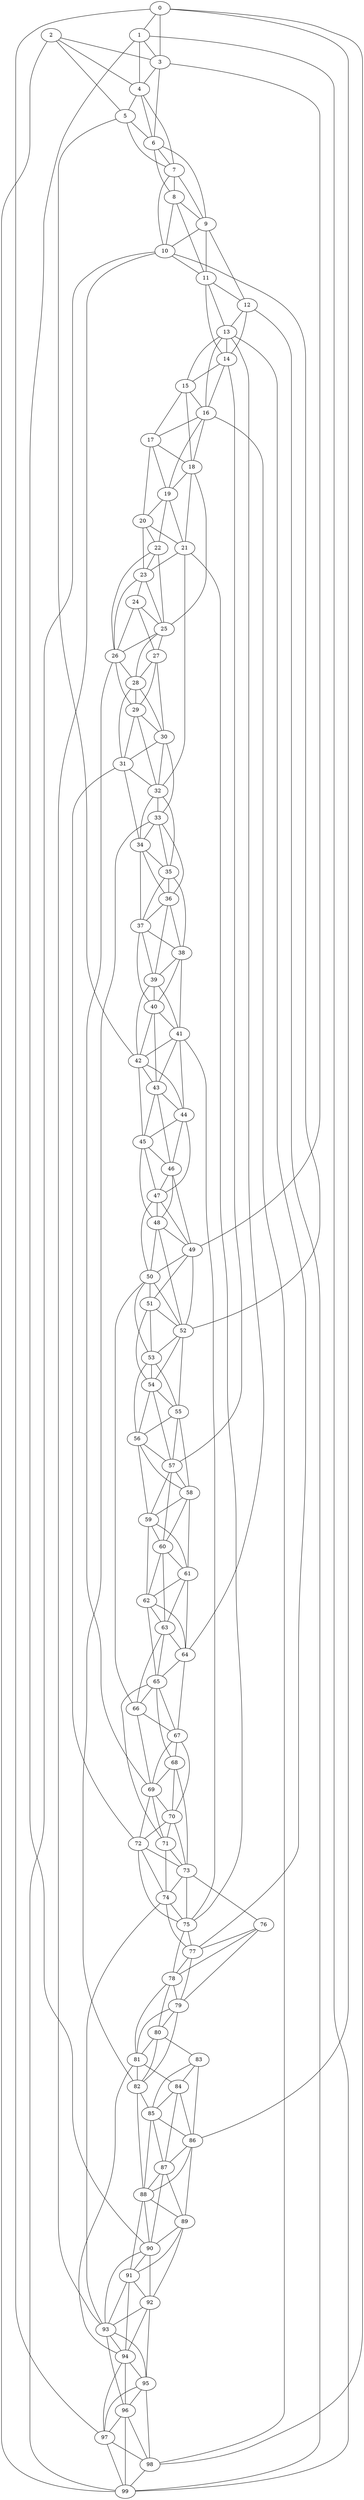 strict graph "watts_strogatz_graph(100,6,0.1)" {
0;
1;
2;
3;
4;
5;
6;
7;
8;
9;
10;
11;
12;
13;
14;
15;
16;
17;
18;
19;
20;
21;
22;
23;
24;
25;
26;
27;
28;
29;
30;
31;
32;
33;
34;
35;
36;
37;
38;
39;
40;
41;
42;
43;
44;
45;
46;
47;
48;
49;
50;
51;
52;
53;
54;
55;
56;
57;
58;
59;
60;
61;
62;
63;
64;
65;
66;
67;
68;
69;
70;
71;
72;
73;
74;
75;
76;
77;
78;
79;
80;
81;
82;
83;
84;
85;
86;
87;
88;
89;
90;
91;
92;
93;
94;
95;
96;
97;
98;
99;
0 -- 1  [is_available=True, prob="0.871526261147"];
0 -- 3  [is_available=True, prob="1.0"];
0 -- 97  [is_available=True, prob="0.126216023681"];
0 -- 98  [is_available=True, prob="1.0"];
0 -- 86  [is_available=True, prob="0.941303617983"];
1 -- 99  [is_available=True, prob="0.89212858409"];
1 -- 4  [is_available=True, prob="0.0995966564233"];
1 -- 3  [is_available=True, prob="0.554445446725"];
1 -- 90  [is_available=True, prob="0.417833126744"];
2 -- 3  [is_available=True, prob="0.505295596314"];
2 -- 4  [is_available=True, prob="0.884861824619"];
2 -- 5  [is_available=True, prob="1.0"];
2 -- 99  [is_available=True, prob="1.0"];
3 -- 4  [is_available=True, prob="1.0"];
3 -- 6  [is_available=True, prob="0.243211653092"];
3 -- 49  [is_available=True, prob="0.736962210886"];
4 -- 5  [is_available=True, prob="0.642635053651"];
4 -- 6  [is_available=True, prob="0.416614551243"];
4 -- 7  [is_available=True, prob="0.893902355393"];
5 -- 6  [is_available=True, prob="0.508031031984"];
5 -- 7  [is_available=True, prob="1.0"];
5 -- 42  [is_available=True, prob="0.56772891726"];
6 -- 7  [is_available=True, prob="0.0832754494998"];
6 -- 8  [is_available=True, prob="0.662001561775"];
6 -- 9  [is_available=True, prob="0.580804086985"];
7 -- 8  [is_available=True, prob="0.702707345065"];
7 -- 9  [is_available=True, prob="1.0"];
7 -- 10  [is_available=True, prob="1.0"];
8 -- 9  [is_available=True, prob="0.0403819906823"];
8 -- 10  [is_available=True, prob="0.498404673352"];
8 -- 11  [is_available=True, prob="0.716980157844"];
9 -- 10  [is_available=True, prob="0.465453349057"];
9 -- 11  [is_available=True, prob="0.0193119065851"];
9 -- 12  [is_available=True, prob="1.0"];
10 -- 99  [is_available=True, prob="0.8418539815"];
10 -- 11  [is_available=True, prob="0.493366196885"];
10 -- 52  [is_available=True, prob="0.883458379329"];
10 -- 93  [is_available=True, prob="0.172714849125"];
11 -- 12  [is_available=True, prob="0.552502367672"];
11 -- 13  [is_available=True, prob="0.314622958189"];
11 -- 14  [is_available=True, prob="0.144353210968"];
12 -- 99  [is_available=True, prob="1.0"];
12 -- 13  [is_available=True, prob="0.169261152021"];
12 -- 14  [is_available=True, prob="1.0"];
13 -- 64  [is_available=True, prob="1.0"];
13 -- 77  [is_available=True, prob="0.887444997412"];
13 -- 14  [is_available=True, prob="0.217815937569"];
13 -- 15  [is_available=True, prob="1.0"];
13 -- 16  [is_available=True, prob="0.658862106803"];
14 -- 15  [is_available=True, prob="0.527872402824"];
14 -- 16  [is_available=True, prob="0.902537090208"];
14 -- 57  [is_available=True, prob="0.0849548699349"];
15 -- 16  [is_available=True, prob="0.408160942977"];
15 -- 17  [is_available=True, prob="0.657722428873"];
15 -- 18  [is_available=True, prob="0.39335973813"];
16 -- 98  [is_available=True, prob="0.353782039538"];
16 -- 17  [is_available=True, prob="0.397919589834"];
16 -- 18  [is_available=True, prob="0.818302777431"];
16 -- 19  [is_available=True, prob="0.152034985878"];
17 -- 18  [is_available=True, prob="0.114798370288"];
17 -- 19  [is_available=True, prob="0.524148418893"];
17 -- 20  [is_available=True, prob="0.0657713494604"];
18 -- 19  [is_available=True, prob="1.0"];
18 -- 21  [is_available=True, prob="0.817960689017"];
18 -- 25  [is_available=True, prob="1.0"];
19 -- 20  [is_available=True, prob="0.781710559719"];
19 -- 21  [is_available=True, prob="0.393805845106"];
19 -- 22  [is_available=True, prob="0.449918784338"];
20 -- 21  [is_available=True, prob="0.19724312545"];
20 -- 22  [is_available=True, prob="0.700308097712"];
20 -- 23  [is_available=True, prob="1.0"];
21 -- 32  [is_available=True, prob="0.0138029534389"];
21 -- 75  [is_available=True, prob="1.0"];
21 -- 23  [is_available=True, prob="0.948898937391"];
22 -- 23  [is_available=True, prob="0.633796702651"];
22 -- 25  [is_available=True, prob="0.591530585883"];
22 -- 26  [is_available=True, prob="1.0"];
23 -- 24  [is_available=True, prob="0.0759559035769"];
23 -- 25  [is_available=True, prob="0.762103829351"];
23 -- 26  [is_available=True, prob="1.0"];
24 -- 25  [is_available=True, prob="1.0"];
24 -- 26  [is_available=True, prob="0.507673741843"];
24 -- 27  [is_available=True, prob="0.0694419906885"];
25 -- 26  [is_available=True, prob="0.274929255986"];
25 -- 27  [is_available=True, prob="1.0"];
25 -- 28  [is_available=True, prob="0.18456935933"];
26 -- 69  [is_available=True, prob="0.425197179835"];
26 -- 28  [is_available=True, prob="0.585410871289"];
26 -- 29  [is_available=True, prob="1.0"];
27 -- 28  [is_available=True, prob="0.866957296514"];
27 -- 29  [is_available=True, prob="0.0896783318343"];
27 -- 30  [is_available=True, prob="0.410867651531"];
28 -- 29  [is_available=True, prob="0.378607694554"];
28 -- 30  [is_available=True, prob="1.0"];
28 -- 31  [is_available=True, prob="0.502740341269"];
29 -- 32  [is_available=True, prob="0.468052936439"];
29 -- 30  [is_available=True, prob="1.0"];
29 -- 31  [is_available=True, prob="0.955362066858"];
30 -- 32  [is_available=True, prob="0.692379092179"];
30 -- 33  [is_available=True, prob="0.890815634724"];
30 -- 31  [is_available=True, prob="0.900760062152"];
31 -- 32  [is_available=True, prob="1.0"];
31 -- 34  [is_available=True, prob="1.0"];
31 -- 72  [is_available=True, prob="0.488689594008"];
32 -- 33  [is_available=True, prob="0.0815413800609"];
32 -- 34  [is_available=True, prob="0.724645589338"];
32 -- 35  [is_available=True, prob="0.456845028731"];
33 -- 34  [is_available=True, prob="0.506159091375"];
33 -- 35  [is_available=True, prob="0.981713852965"];
33 -- 36  [is_available=True, prob="0.528808695107"];
33 -- 82  [is_available=True, prob="0.941233760063"];
34 -- 35  [is_available=True, prob="0.584872135628"];
34 -- 36  [is_available=True, prob="1.0"];
34 -- 37  [is_available=True, prob="0.469980308442"];
35 -- 36  [is_available=True, prob="0.640051149906"];
35 -- 37  [is_available=True, prob="0.0448405382096"];
35 -- 38  [is_available=True, prob="1.0"];
36 -- 37  [is_available=True, prob="0.836643447558"];
36 -- 38  [is_available=True, prob="0.436063934821"];
36 -- 39  [is_available=True, prob="0.869160661402"];
37 -- 38  [is_available=True, prob="1.0"];
37 -- 39  [is_available=True, prob="0.174077192955"];
37 -- 40  [is_available=True, prob="0.14031717559"];
38 -- 39  [is_available=True, prob="0.33807436122"];
38 -- 40  [is_available=True, prob="1.0"];
38 -- 41  [is_available=True, prob="0.400183224238"];
39 -- 40  [is_available=True, prob="0.946416533816"];
39 -- 41  [is_available=True, prob="1.0"];
39 -- 42  [is_available=True, prob="1.0"];
40 -- 41  [is_available=True, prob="0.00402309011948"];
40 -- 42  [is_available=True, prob="0.675719731273"];
40 -- 43  [is_available=True, prob="0.0202339134073"];
41 -- 75  [is_available=True, prob="0.195269558484"];
41 -- 42  [is_available=True, prob="0.149239490209"];
41 -- 43  [is_available=True, prob="0.58162689287"];
41 -- 44  [is_available=True, prob="0.850068907607"];
42 -- 43  [is_available=True, prob="0.166321670353"];
42 -- 44  [is_available=True, prob="0.887456357718"];
42 -- 45  [is_available=True, prob="1.0"];
43 -- 44  [is_available=True, prob="0.448230220004"];
43 -- 45  [is_available=True, prob="0.537007589317"];
43 -- 46  [is_available=True, prob="0.914843110901"];
44 -- 45  [is_available=True, prob="0.0294167371819"];
44 -- 46  [is_available=True, prob="0.630460724481"];
44 -- 47  [is_available=True, prob="0.0670925600004"];
45 -- 46  [is_available=True, prob="0.204823816511"];
45 -- 47  [is_available=True, prob="0.407458878923"];
45 -- 48  [is_available=True, prob="1.0"];
46 -- 47  [is_available=True, prob="0.983392708001"];
46 -- 48  [is_available=True, prob="1.0"];
46 -- 49  [is_available=True, prob="0.233587511268"];
47 -- 48  [is_available=True, prob="0.444665966452"];
47 -- 49  [is_available=True, prob="0.634413244708"];
47 -- 50  [is_available=True, prob="0.713182812108"];
48 -- 49  [is_available=True, prob="0.348294336781"];
48 -- 50  [is_available=True, prob="0.0601745485467"];
48 -- 52  [is_available=True, prob="0.983894200492"];
49 -- 50  [is_available=True, prob="0.980346965916"];
49 -- 51  [is_available=True, prob="0.419832813326"];
49 -- 52  [is_available=True, prob="0.391641746375"];
50 -- 66  [is_available=True, prob="0.303125576066"];
50 -- 51  [is_available=True, prob="0.0571931447353"];
50 -- 52  [is_available=True, prob="0.317123301172"];
50 -- 53  [is_available=True, prob="0.530485876332"];
51 -- 52  [is_available=True, prob="0.158940325111"];
51 -- 53  [is_available=True, prob="0.924341133811"];
51 -- 54  [is_available=True, prob="1.0"];
52 -- 53  [is_available=True, prob="0.426162555819"];
52 -- 54  [is_available=True, prob="0.0758400876569"];
52 -- 55  [is_available=True, prob="1.0"];
53 -- 54  [is_available=True, prob="0.830524365736"];
53 -- 55  [is_available=True, prob="0.895082109474"];
53 -- 56  [is_available=True, prob="1.0"];
54 -- 55  [is_available=True, prob="0.175345874617"];
54 -- 56  [is_available=True, prob="0.854422569461"];
54 -- 57  [is_available=True, prob="0.63025680599"];
55 -- 56  [is_available=True, prob="0.64984627396"];
55 -- 57  [is_available=True, prob="0.627736690897"];
55 -- 58  [is_available=True, prob="0.807145004938"];
56 -- 57  [is_available=True, prob="0.105699681218"];
56 -- 58  [is_available=True, prob="0.552829834514"];
56 -- 59  [is_available=True, prob="0.582558990895"];
57 -- 58  [is_available=True, prob="0.783219668395"];
57 -- 59  [is_available=True, prob="1.0"];
57 -- 60  [is_available=True, prob="0.112959186348"];
58 -- 59  [is_available=True, prob="0.168507271037"];
58 -- 60  [is_available=True, prob="0.301708191867"];
58 -- 61  [is_available=True, prob="0.0359160127275"];
59 -- 60  [is_available=True, prob="0.369644005282"];
59 -- 61  [is_available=True, prob="1.0"];
59 -- 62  [is_available=True, prob="0.35545865989"];
60 -- 61  [is_available=True, prob="0.808949305718"];
60 -- 62  [is_available=True, prob="0.143897864227"];
60 -- 63  [is_available=True, prob="1.0"];
61 -- 64  [is_available=True, prob="1.0"];
61 -- 62  [is_available=True, prob="0.708880961017"];
61 -- 63  [is_available=True, prob="0.910151814083"];
62 -- 64  [is_available=True, prob="0.516722860464"];
62 -- 65  [is_available=True, prob="0.288801046768"];
62 -- 63  [is_available=True, prob="0.623343299137"];
63 -- 64  [is_available=True, prob="0.965316977458"];
63 -- 65  [is_available=True, prob="0.895210286316"];
63 -- 66  [is_available=True, prob="0.0898941721526"];
64 -- 65  [is_available=True, prob="0.568861149936"];
64 -- 67  [is_available=True, prob="0.753650389856"];
65 -- 66  [is_available=True, prob="1.0"];
65 -- 67  [is_available=True, prob="0.346906822989"];
65 -- 68  [is_available=True, prob="0.360563782254"];
65 -- 71  [is_available=True, prob="0.450904039097"];
66 -- 67  [is_available=True, prob="0.161412508724"];
66 -- 69  [is_available=True, prob="0.220282443134"];
67 -- 68  [is_available=True, prob="0.938680502083"];
67 -- 69  [is_available=True, prob="1.0"];
67 -- 70  [is_available=True, prob="0.582079382254"];
68 -- 69  [is_available=True, prob="0.719537409951"];
68 -- 70  [is_available=True, prob="0.915918598829"];
68 -- 73  [is_available=True, prob="0.28321655283"];
69 -- 70  [is_available=True, prob="0.0367455088514"];
69 -- 71  [is_available=True, prob="0.555647309755"];
69 -- 72  [is_available=True, prob="0.707616715207"];
70 -- 71  [is_available=True, prob="0.564224705907"];
70 -- 72  [is_available=True, prob="0.161612002552"];
70 -- 73  [is_available=True, prob="0.860978728848"];
71 -- 73  [is_available=True, prob="0.949636685715"];
71 -- 74  [is_available=True, prob="1.0"];
72 -- 73  [is_available=True, prob="0.0249793332108"];
72 -- 74  [is_available=True, prob="0.786761041691"];
72 -- 75  [is_available=True, prob="0.0825462939356"];
73 -- 74  [is_available=True, prob="1.0"];
73 -- 75  [is_available=True, prob="0.172648806457"];
73 -- 76  [is_available=True, prob="0.083127261708"];
74 -- 75  [is_available=True, prob="1.0"];
74 -- 77  [is_available=True, prob="1.0"];
74 -- 93  [is_available=True, prob="0.427066691719"];
75 -- 77  [is_available=True, prob="0.745633268619"];
75 -- 78  [is_available=True, prob="0.876729757365"];
76 -- 77  [is_available=True, prob="0.211739066521"];
76 -- 78  [is_available=True, prob="0.597323009855"];
76 -- 79  [is_available=True, prob="1.0"];
77 -- 78  [is_available=True, prob="0.0145801621591"];
77 -- 79  [is_available=True, prob="0.669285272457"];
78 -- 79  [is_available=True, prob="0.673886968184"];
78 -- 80  [is_available=True, prob="1.0"];
78 -- 81  [is_available=True, prob="0.526949838417"];
79 -- 80  [is_available=True, prob="1.0"];
79 -- 81  [is_available=True, prob="0.154516530772"];
79 -- 82  [is_available=True, prob="0.833028436878"];
80 -- 81  [is_available=True, prob="0.18536404057"];
80 -- 82  [is_available=True, prob="0.80386381383"];
80 -- 83  [is_available=True, prob="0.553123155647"];
81 -- 82  [is_available=True, prob="0.305244687878"];
81 -- 84  [is_available=True, prob="0.738108670214"];
81 -- 94  [is_available=True, prob="1.0"];
82 -- 85  [is_available=True, prob="0.45219770855"];
82 -- 88  [is_available=True, prob="1.0"];
83 -- 84  [is_available=True, prob="1.0"];
83 -- 85  [is_available=True, prob="0.300771101377"];
83 -- 86  [is_available=True, prob="0.518848029898"];
84 -- 85  [is_available=True, prob="0.374633788026"];
84 -- 86  [is_available=True, prob="0.891643032495"];
84 -- 87  [is_available=True, prob="0.466285638769"];
85 -- 86  [is_available=True, prob="0.585495028407"];
85 -- 87  [is_available=True, prob="1.0"];
85 -- 88  [is_available=True, prob="0.293966103383"];
86 -- 87  [is_available=True, prob="0.397608778137"];
86 -- 88  [is_available=True, prob="1.0"];
86 -- 89  [is_available=True, prob="1.0"];
87 -- 88  [is_available=True, prob="0.562366204929"];
87 -- 89  [is_available=True, prob="0.234224670325"];
87 -- 90  [is_available=True, prob="1.0"];
88 -- 89  [is_available=True, prob="0.469237598522"];
88 -- 90  [is_available=True, prob="0.234904125103"];
88 -- 91  [is_available=True, prob="1.0"];
89 -- 90  [is_available=True, prob="0.543182674159"];
89 -- 91  [is_available=True, prob="0.125573623501"];
89 -- 92  [is_available=True, prob="0.132665734623"];
90 -- 91  [is_available=True, prob="0.718589073963"];
90 -- 92  [is_available=True, prob="0.519018436513"];
90 -- 93  [is_available=True, prob="0.625181425792"];
91 -- 92  [is_available=True, prob="1.0"];
91 -- 93  [is_available=True, prob="1.0"];
91 -- 94  [is_available=True, prob="0.564060298634"];
92 -- 93  [is_available=True, prob="0.466217330741"];
92 -- 94  [is_available=True, prob="1.0"];
92 -- 95  [is_available=True, prob="1.0"];
93 -- 96  [is_available=True, prob="1.0"];
93 -- 94  [is_available=True, prob="0.238923209187"];
93 -- 95  [is_available=True, prob="0.366074842894"];
94 -- 96  [is_available=True, prob="0.833479987519"];
94 -- 97  [is_available=True, prob="0.674918753215"];
94 -- 95  [is_available=True, prob="0.357002098882"];
95 -- 96  [is_available=True, prob="0.883354847874"];
95 -- 97  [is_available=True, prob="0.118802588539"];
95 -- 98  [is_available=True, prob="1.0"];
96 -- 97  [is_available=True, prob="0.563282620307"];
96 -- 98  [is_available=True, prob="0.716308441349"];
96 -- 99  [is_available=True, prob="0.251703454918"];
97 -- 98  [is_available=True, prob="0.470606293071"];
97 -- 99  [is_available=True, prob="0.135678619949"];
98 -- 99  [is_available=True, prob="0.0520967081871"];
}
